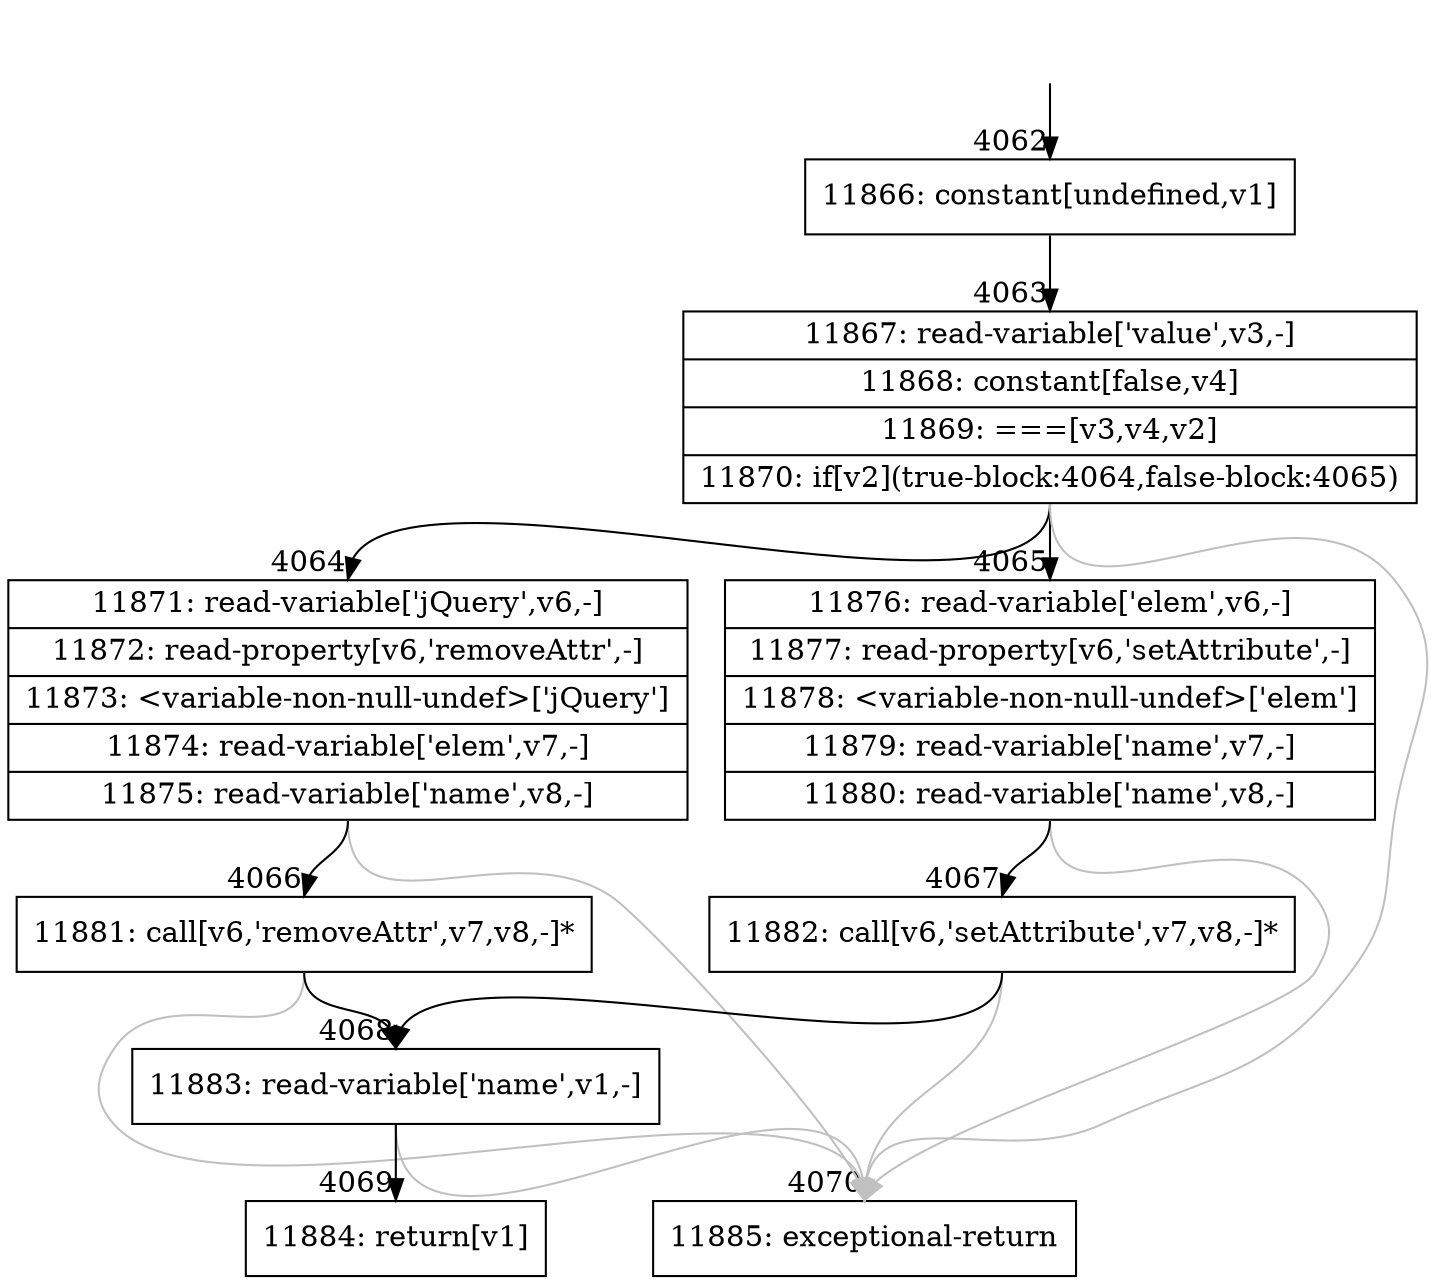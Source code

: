 digraph {
rankdir="TD"
BB_entry267[shape=none,label=""];
BB_entry267 -> BB4062 [tailport=s, headport=n, headlabel="    4062"]
BB4062 [shape=record label="{11866: constant[undefined,v1]}" ] 
BB4062 -> BB4063 [tailport=s, headport=n, headlabel="      4063"]
BB4063 [shape=record label="{11867: read-variable['value',v3,-]|11868: constant[false,v4]|11869: ===[v3,v4,v2]|11870: if[v2](true-block:4064,false-block:4065)}" ] 
BB4063 -> BB4064 [tailport=s, headport=n, headlabel="      4064"]
BB4063 -> BB4065 [tailport=s, headport=n, headlabel="      4065"]
BB4063 -> BB4070 [tailport=s, headport=n, color=gray, headlabel="      4070"]
BB4064 [shape=record label="{11871: read-variable['jQuery',v6,-]|11872: read-property[v6,'removeAttr',-]|11873: \<variable-non-null-undef\>['jQuery']|11874: read-variable['elem',v7,-]|11875: read-variable['name',v8,-]}" ] 
BB4064 -> BB4066 [tailport=s, headport=n, headlabel="      4066"]
BB4064 -> BB4070 [tailport=s, headport=n, color=gray]
BB4065 [shape=record label="{11876: read-variable['elem',v6,-]|11877: read-property[v6,'setAttribute',-]|11878: \<variable-non-null-undef\>['elem']|11879: read-variable['name',v7,-]|11880: read-variable['name',v8,-]}" ] 
BB4065 -> BB4067 [tailport=s, headport=n, headlabel="      4067"]
BB4065 -> BB4070 [tailport=s, headport=n, color=gray]
BB4066 [shape=record label="{11881: call[v6,'removeAttr',v7,v8,-]*}" ] 
BB4066 -> BB4068 [tailport=s, headport=n, headlabel="      4068"]
BB4066 -> BB4070 [tailport=s, headport=n, color=gray]
BB4067 [shape=record label="{11882: call[v6,'setAttribute',v7,v8,-]*}" ] 
BB4067 -> BB4068 [tailport=s, headport=n]
BB4067 -> BB4070 [tailport=s, headport=n, color=gray]
BB4068 [shape=record label="{11883: read-variable['name',v1,-]}" ] 
BB4068 -> BB4069 [tailport=s, headport=n, headlabel="      4069"]
BB4068 -> BB4070 [tailport=s, headport=n, color=gray]
BB4069 [shape=record label="{11884: return[v1]}" ] 
BB4070 [shape=record label="{11885: exceptional-return}" ] 
}
